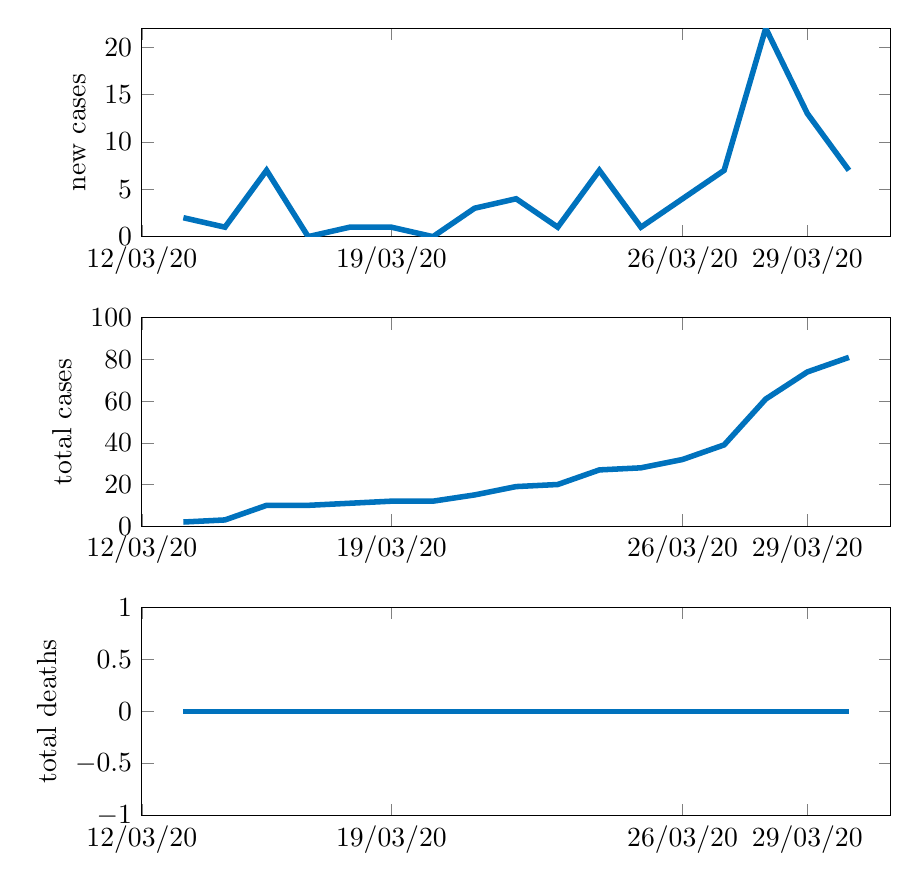 % This file was created by matlab2tikz.
% Minimal pgfplots version: 1.3
%
\definecolor{mycolor1}{rgb}{0.0,0.447,0.741}%
%
\begin{tikzpicture}

\begin{axis}[%
width=9.509cm,
height=2.647cm,
at={(0cm,7.353cm)},
scale only axis,
xmin=0,
xmax=18,
xtick={0,6,13,16},
xticklabels={{12/03/20},{19/03/20},{26/03/20},{29/03/20}},
ymin=0,
ymax=22,
ylabel={new cases},
legend style={legend cell align=left,align=left,draw=white!15!black}
]
\addplot [color=mycolor1,solid,line width=2.0pt,forget plot]
  table[row sep=crcr]{%
1	2\\
2	1\\
3	7\\
4	0\\
5	1\\
6	1\\
7	0\\
8	3\\
9	4\\
10	1\\
11	7\\
12	1\\
13	4\\
14	7\\
15	22\\
16	13\\
17	7\\
};
\end{axis}

\begin{axis}[%
width=9.509cm,
height=2.647cm,
at={(0cm,3.676cm)},
scale only axis,
xmin=0,
xmax=18,
xtick={0,6,13,16},
xticklabels={{12/03/20},{19/03/20},{26/03/20},{29/03/20}},
ymin=0,
ymax=100,
ylabel={total cases},
legend style={legend cell align=left,align=left,draw=white!15!black}
]
\addplot [color=mycolor1,solid,line width=2.0pt,forget plot]
  table[row sep=crcr]{%
1	2\\
2	3\\
3	10\\
4	10\\
5	11\\
6	12\\
7	12\\
8	15\\
9	19\\
10	20\\
11	27\\
12	28\\
13	32\\
14	39\\
15	61\\
16	74\\
17	81\\
};
\end{axis}

\begin{axis}[%
width=9.509cm,
height=2.647cm,
at={(0cm,0cm)},
scale only axis,
xmin=0,
xmax=18,
xtick={0,6,13,16},
xticklabels={{12/03/20},{19/03/20},{26/03/20},{29/03/20}},
ymin=-1,
ymax=1,
ylabel={total deaths},
legend style={legend cell align=left,align=left,draw=white!15!black}
]
\addplot [color=mycolor1,solid,line width=2.0pt,forget plot]
  table[row sep=crcr]{%
1	0\\
2	0\\
3	0\\
4	0\\
5	0\\
6	0\\
7	0\\
8	0\\
9	0\\
10	0\\
11	0\\
12	0\\
13	0\\
14	0\\
15	0\\
16	0\\
17	0\\
};
\end{axis}
\end{tikzpicture}%